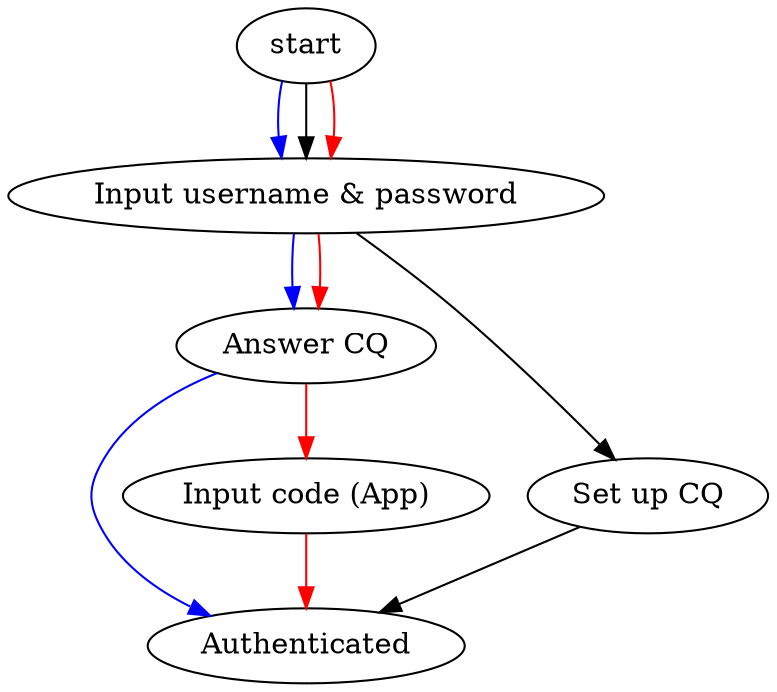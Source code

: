 digraph Login {
  login [label="Input username & password"]
  Answer [label="Answer CQ"]
  end [label="Authenticated"]
  start -> login -> Answer -> end [color=blue]
  start -> login -> "Set up CQ" -> end [color=black]
  start -> login -> Answer -> "Input code (App)" -> end [color=red]

}
